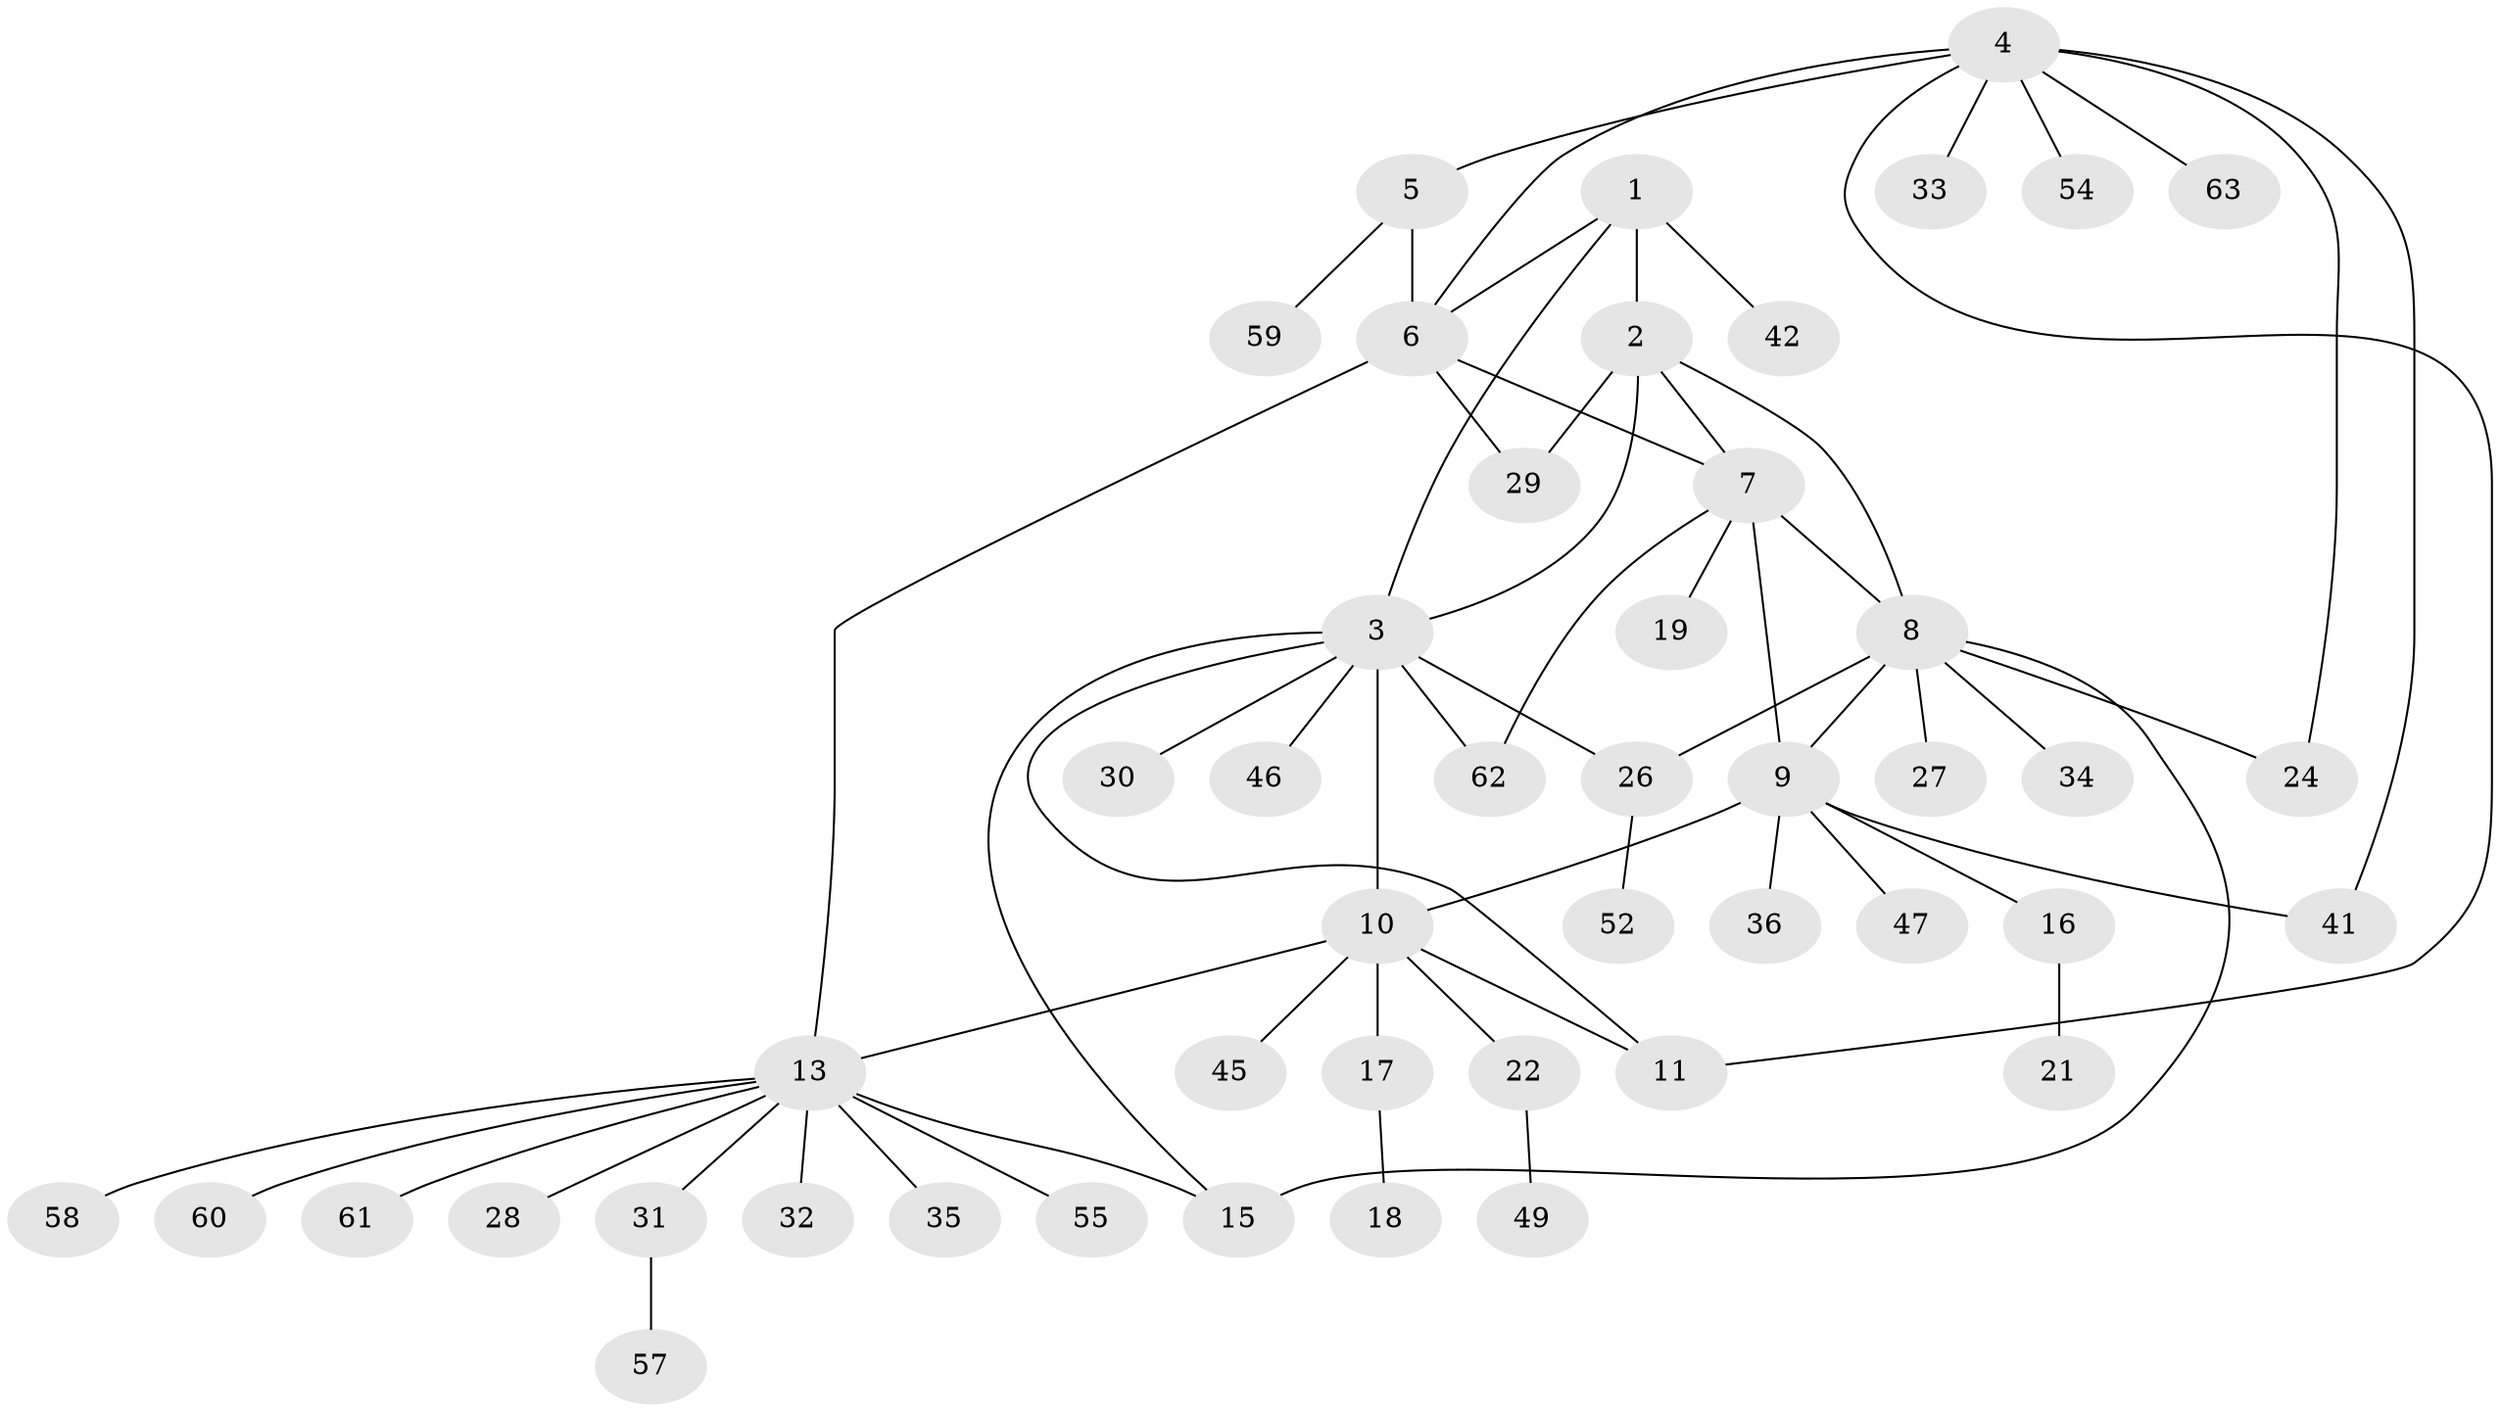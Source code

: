 // original degree distribution, {5: 0.029850746268656716, 6: 0.029850746268656716, 10: 0.014925373134328358, 9: 0.05970149253731343, 4: 0.04477611940298507, 7: 0.014925373134328358, 8: 0.014925373134328358, 2: 0.14925373134328357, 3: 0.08955223880597014, 1: 0.5522388059701493}
// Generated by graph-tools (version 1.1) at 2025/11/02/27/25 16:11:36]
// undirected, 47 vertices, 62 edges
graph export_dot {
graph [start="1"]
  node [color=gray90,style=filled];
  1 [super="+44"];
  2 [super="+20"];
  3 [super="+51"];
  4 [super="+25"];
  5 [super="+23"];
  6 [super="+38"];
  7 [super="+39"];
  8 [super="+50"];
  9 [super="+48"];
  10 [super="+65"];
  11 [super="+12"];
  13 [super="+14"];
  15;
  16 [super="+64"];
  17 [super="+37"];
  18;
  19;
  21;
  22;
  24 [super="+67"];
  26 [super="+56"];
  27;
  28;
  29 [super="+40"];
  30;
  31 [super="+43"];
  32;
  33;
  34;
  35;
  36;
  41;
  42 [super="+53"];
  45;
  46;
  47;
  49;
  52;
  54;
  55 [super="+66"];
  57;
  58;
  59;
  60;
  61;
  62;
  63;
  1 -- 2;
  1 -- 3;
  1 -- 6;
  1 -- 42;
  2 -- 3;
  2 -- 8;
  2 -- 29;
  2 -- 7;
  3 -- 11;
  3 -- 15;
  3 -- 30;
  3 -- 46;
  3 -- 62;
  3 -- 10 [weight=2];
  3 -- 26;
  4 -- 5;
  4 -- 6;
  4 -- 11;
  4 -- 24;
  4 -- 33;
  4 -- 41;
  4 -- 54;
  4 -- 63;
  5 -- 6;
  5 -- 59;
  6 -- 7;
  6 -- 13;
  6 -- 29;
  7 -- 8;
  7 -- 9;
  7 -- 19;
  7 -- 62;
  8 -- 9;
  8 -- 15;
  8 -- 24;
  8 -- 26;
  8 -- 27;
  8 -- 34;
  9 -- 10;
  9 -- 16;
  9 -- 36;
  9 -- 41;
  9 -- 47;
  10 -- 11 [weight=2];
  10 -- 17;
  10 -- 22;
  10 -- 45;
  10 -- 13;
  13 -- 15 [weight=2];
  13 -- 58;
  13 -- 61;
  13 -- 32;
  13 -- 35;
  13 -- 28;
  13 -- 55;
  13 -- 60;
  13 -- 31;
  16 -- 21;
  17 -- 18;
  22 -- 49;
  26 -- 52;
  31 -- 57;
}
